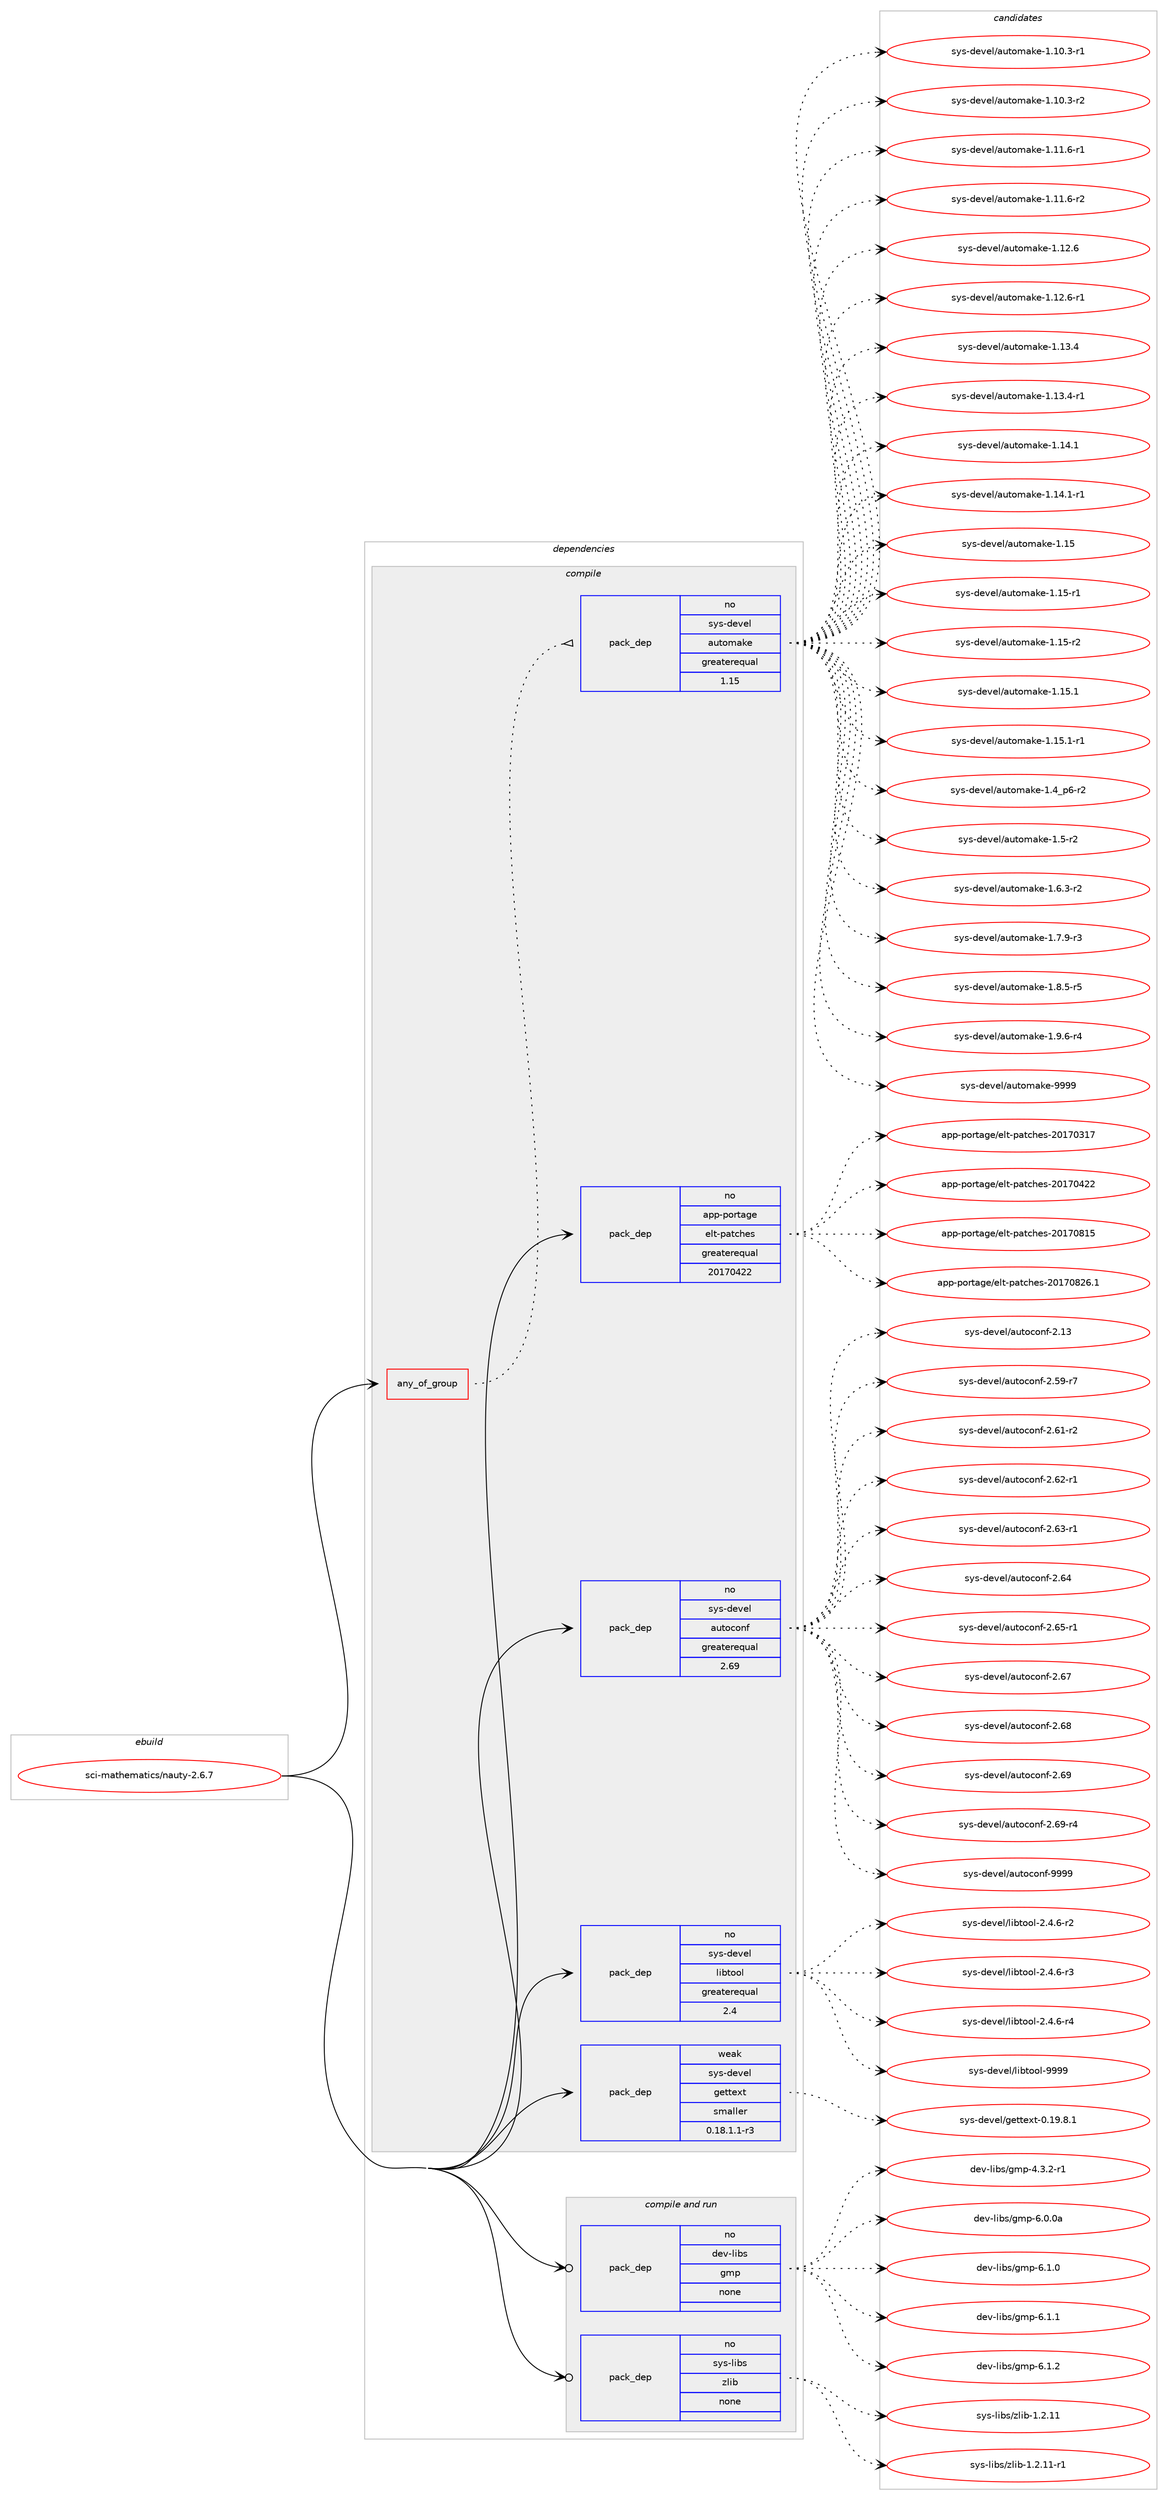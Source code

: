 digraph prolog {

# *************
# Graph options
# *************

newrank=true;
concentrate=true;
compound=true;
graph [rankdir=LR,fontname=Helvetica,fontsize=10,ranksep=1.5];#, ranksep=2.5, nodesep=0.2];
edge  [arrowhead=vee];
node  [fontname=Helvetica,fontsize=10];

# **********
# The ebuild
# **********

subgraph cluster_leftcol {
color=gray;
rank=same;
label=<<i>ebuild</i>>;
id [label="sci-mathematics/nauty-2.6.7", color=red, width=4, href="../sci-mathematics/nauty-2.6.7.svg"];
}

# ****************
# The dependencies
# ****************

subgraph cluster_midcol {
color=gray;
label=<<i>dependencies</i>>;
subgraph cluster_compile {
fillcolor="#eeeeee";
style=filled;
label=<<i>compile</i>>;
subgraph any7735 {
dependency455747 [label=<<TABLE BORDER="0" CELLBORDER="1" CELLSPACING="0" CELLPADDING="4"><TR><TD CELLPADDING="10">any_of_group</TD></TR></TABLE>>, shape=none, color=red];subgraph pack336233 {
dependency455748 [label=<<TABLE BORDER="0" CELLBORDER="1" CELLSPACING="0" CELLPADDING="4" WIDTH="220"><TR><TD ROWSPAN="6" CELLPADDING="30">pack_dep</TD></TR><TR><TD WIDTH="110">no</TD></TR><TR><TD>sys-devel</TD></TR><TR><TD>automake</TD></TR><TR><TD>greaterequal</TD></TR><TR><TD>1.15</TD></TR></TABLE>>, shape=none, color=blue];
}
dependency455747:e -> dependency455748:w [weight=20,style="dotted",arrowhead="oinv"];
}
id:e -> dependency455747:w [weight=20,style="solid",arrowhead="vee"];
subgraph pack336234 {
dependency455749 [label=<<TABLE BORDER="0" CELLBORDER="1" CELLSPACING="0" CELLPADDING="4" WIDTH="220"><TR><TD ROWSPAN="6" CELLPADDING="30">pack_dep</TD></TR><TR><TD WIDTH="110">no</TD></TR><TR><TD>app-portage</TD></TR><TR><TD>elt-patches</TD></TR><TR><TD>greaterequal</TD></TR><TR><TD>20170422</TD></TR></TABLE>>, shape=none, color=blue];
}
id:e -> dependency455749:w [weight=20,style="solid",arrowhead="vee"];
subgraph pack336235 {
dependency455750 [label=<<TABLE BORDER="0" CELLBORDER="1" CELLSPACING="0" CELLPADDING="4" WIDTH="220"><TR><TD ROWSPAN="6" CELLPADDING="30">pack_dep</TD></TR><TR><TD WIDTH="110">no</TD></TR><TR><TD>sys-devel</TD></TR><TR><TD>autoconf</TD></TR><TR><TD>greaterequal</TD></TR><TR><TD>2.69</TD></TR></TABLE>>, shape=none, color=blue];
}
id:e -> dependency455750:w [weight=20,style="solid",arrowhead="vee"];
subgraph pack336236 {
dependency455751 [label=<<TABLE BORDER="0" CELLBORDER="1" CELLSPACING="0" CELLPADDING="4" WIDTH="220"><TR><TD ROWSPAN="6" CELLPADDING="30">pack_dep</TD></TR><TR><TD WIDTH="110">no</TD></TR><TR><TD>sys-devel</TD></TR><TR><TD>libtool</TD></TR><TR><TD>greaterequal</TD></TR><TR><TD>2.4</TD></TR></TABLE>>, shape=none, color=blue];
}
id:e -> dependency455751:w [weight=20,style="solid",arrowhead="vee"];
subgraph pack336237 {
dependency455752 [label=<<TABLE BORDER="0" CELLBORDER="1" CELLSPACING="0" CELLPADDING="4" WIDTH="220"><TR><TD ROWSPAN="6" CELLPADDING="30">pack_dep</TD></TR><TR><TD WIDTH="110">weak</TD></TR><TR><TD>sys-devel</TD></TR><TR><TD>gettext</TD></TR><TR><TD>smaller</TD></TR><TR><TD>0.18.1.1-r3</TD></TR></TABLE>>, shape=none, color=blue];
}
id:e -> dependency455752:w [weight=20,style="solid",arrowhead="vee"];
}
subgraph cluster_compileandrun {
fillcolor="#eeeeee";
style=filled;
label=<<i>compile and run</i>>;
subgraph pack336238 {
dependency455753 [label=<<TABLE BORDER="0" CELLBORDER="1" CELLSPACING="0" CELLPADDING="4" WIDTH="220"><TR><TD ROWSPAN="6" CELLPADDING="30">pack_dep</TD></TR><TR><TD WIDTH="110">no</TD></TR><TR><TD>dev-libs</TD></TR><TR><TD>gmp</TD></TR><TR><TD>none</TD></TR><TR><TD></TD></TR></TABLE>>, shape=none, color=blue];
}
id:e -> dependency455753:w [weight=20,style="solid",arrowhead="odotvee"];
subgraph pack336239 {
dependency455754 [label=<<TABLE BORDER="0" CELLBORDER="1" CELLSPACING="0" CELLPADDING="4" WIDTH="220"><TR><TD ROWSPAN="6" CELLPADDING="30">pack_dep</TD></TR><TR><TD WIDTH="110">no</TD></TR><TR><TD>sys-libs</TD></TR><TR><TD>zlib</TD></TR><TR><TD>none</TD></TR><TR><TD></TD></TR></TABLE>>, shape=none, color=blue];
}
id:e -> dependency455754:w [weight=20,style="solid",arrowhead="odotvee"];
}
subgraph cluster_run {
fillcolor="#eeeeee";
style=filled;
label=<<i>run</i>>;
}
}

# **************
# The candidates
# **************

subgraph cluster_choices {
rank=same;
color=gray;
label=<<i>candidates</i>>;

subgraph choice336233 {
color=black;
nodesep=1;
choice11512111545100101118101108479711711611110997107101454946494846514511449 [label="sys-devel/automake-1.10.3-r1", color=red, width=4,href="../sys-devel/automake-1.10.3-r1.svg"];
choice11512111545100101118101108479711711611110997107101454946494846514511450 [label="sys-devel/automake-1.10.3-r2", color=red, width=4,href="../sys-devel/automake-1.10.3-r2.svg"];
choice11512111545100101118101108479711711611110997107101454946494946544511449 [label="sys-devel/automake-1.11.6-r1", color=red, width=4,href="../sys-devel/automake-1.11.6-r1.svg"];
choice11512111545100101118101108479711711611110997107101454946494946544511450 [label="sys-devel/automake-1.11.6-r2", color=red, width=4,href="../sys-devel/automake-1.11.6-r2.svg"];
choice1151211154510010111810110847971171161111099710710145494649504654 [label="sys-devel/automake-1.12.6", color=red, width=4,href="../sys-devel/automake-1.12.6.svg"];
choice11512111545100101118101108479711711611110997107101454946495046544511449 [label="sys-devel/automake-1.12.6-r1", color=red, width=4,href="../sys-devel/automake-1.12.6-r1.svg"];
choice1151211154510010111810110847971171161111099710710145494649514652 [label="sys-devel/automake-1.13.4", color=red, width=4,href="../sys-devel/automake-1.13.4.svg"];
choice11512111545100101118101108479711711611110997107101454946495146524511449 [label="sys-devel/automake-1.13.4-r1", color=red, width=4,href="../sys-devel/automake-1.13.4-r1.svg"];
choice1151211154510010111810110847971171161111099710710145494649524649 [label="sys-devel/automake-1.14.1", color=red, width=4,href="../sys-devel/automake-1.14.1.svg"];
choice11512111545100101118101108479711711611110997107101454946495246494511449 [label="sys-devel/automake-1.14.1-r1", color=red, width=4,href="../sys-devel/automake-1.14.1-r1.svg"];
choice115121115451001011181011084797117116111109971071014549464953 [label="sys-devel/automake-1.15", color=red, width=4,href="../sys-devel/automake-1.15.svg"];
choice1151211154510010111810110847971171161111099710710145494649534511449 [label="sys-devel/automake-1.15-r1", color=red, width=4,href="../sys-devel/automake-1.15-r1.svg"];
choice1151211154510010111810110847971171161111099710710145494649534511450 [label="sys-devel/automake-1.15-r2", color=red, width=4,href="../sys-devel/automake-1.15-r2.svg"];
choice1151211154510010111810110847971171161111099710710145494649534649 [label="sys-devel/automake-1.15.1", color=red, width=4,href="../sys-devel/automake-1.15.1.svg"];
choice11512111545100101118101108479711711611110997107101454946495346494511449 [label="sys-devel/automake-1.15.1-r1", color=red, width=4,href="../sys-devel/automake-1.15.1-r1.svg"];
choice115121115451001011181011084797117116111109971071014549465295112544511450 [label="sys-devel/automake-1.4_p6-r2", color=red, width=4,href="../sys-devel/automake-1.4_p6-r2.svg"];
choice11512111545100101118101108479711711611110997107101454946534511450 [label="sys-devel/automake-1.5-r2", color=red, width=4,href="../sys-devel/automake-1.5-r2.svg"];
choice115121115451001011181011084797117116111109971071014549465446514511450 [label="sys-devel/automake-1.6.3-r2", color=red, width=4,href="../sys-devel/automake-1.6.3-r2.svg"];
choice115121115451001011181011084797117116111109971071014549465546574511451 [label="sys-devel/automake-1.7.9-r3", color=red, width=4,href="../sys-devel/automake-1.7.9-r3.svg"];
choice115121115451001011181011084797117116111109971071014549465646534511453 [label="sys-devel/automake-1.8.5-r5", color=red, width=4,href="../sys-devel/automake-1.8.5-r5.svg"];
choice115121115451001011181011084797117116111109971071014549465746544511452 [label="sys-devel/automake-1.9.6-r4", color=red, width=4,href="../sys-devel/automake-1.9.6-r4.svg"];
choice115121115451001011181011084797117116111109971071014557575757 [label="sys-devel/automake-9999", color=red, width=4,href="../sys-devel/automake-9999.svg"];
dependency455748:e -> choice11512111545100101118101108479711711611110997107101454946494846514511449:w [style=dotted,weight="100"];
dependency455748:e -> choice11512111545100101118101108479711711611110997107101454946494846514511450:w [style=dotted,weight="100"];
dependency455748:e -> choice11512111545100101118101108479711711611110997107101454946494946544511449:w [style=dotted,weight="100"];
dependency455748:e -> choice11512111545100101118101108479711711611110997107101454946494946544511450:w [style=dotted,weight="100"];
dependency455748:e -> choice1151211154510010111810110847971171161111099710710145494649504654:w [style=dotted,weight="100"];
dependency455748:e -> choice11512111545100101118101108479711711611110997107101454946495046544511449:w [style=dotted,weight="100"];
dependency455748:e -> choice1151211154510010111810110847971171161111099710710145494649514652:w [style=dotted,weight="100"];
dependency455748:e -> choice11512111545100101118101108479711711611110997107101454946495146524511449:w [style=dotted,weight="100"];
dependency455748:e -> choice1151211154510010111810110847971171161111099710710145494649524649:w [style=dotted,weight="100"];
dependency455748:e -> choice11512111545100101118101108479711711611110997107101454946495246494511449:w [style=dotted,weight="100"];
dependency455748:e -> choice115121115451001011181011084797117116111109971071014549464953:w [style=dotted,weight="100"];
dependency455748:e -> choice1151211154510010111810110847971171161111099710710145494649534511449:w [style=dotted,weight="100"];
dependency455748:e -> choice1151211154510010111810110847971171161111099710710145494649534511450:w [style=dotted,weight="100"];
dependency455748:e -> choice1151211154510010111810110847971171161111099710710145494649534649:w [style=dotted,weight="100"];
dependency455748:e -> choice11512111545100101118101108479711711611110997107101454946495346494511449:w [style=dotted,weight="100"];
dependency455748:e -> choice115121115451001011181011084797117116111109971071014549465295112544511450:w [style=dotted,weight="100"];
dependency455748:e -> choice11512111545100101118101108479711711611110997107101454946534511450:w [style=dotted,weight="100"];
dependency455748:e -> choice115121115451001011181011084797117116111109971071014549465446514511450:w [style=dotted,weight="100"];
dependency455748:e -> choice115121115451001011181011084797117116111109971071014549465546574511451:w [style=dotted,weight="100"];
dependency455748:e -> choice115121115451001011181011084797117116111109971071014549465646534511453:w [style=dotted,weight="100"];
dependency455748:e -> choice115121115451001011181011084797117116111109971071014549465746544511452:w [style=dotted,weight="100"];
dependency455748:e -> choice115121115451001011181011084797117116111109971071014557575757:w [style=dotted,weight="100"];
}
subgraph choice336234 {
color=black;
nodesep=1;
choice97112112451121111141169710310147101108116451129711699104101115455048495548514955 [label="app-portage/elt-patches-20170317", color=red, width=4,href="../app-portage/elt-patches-20170317.svg"];
choice97112112451121111141169710310147101108116451129711699104101115455048495548525050 [label="app-portage/elt-patches-20170422", color=red, width=4,href="../app-portage/elt-patches-20170422.svg"];
choice97112112451121111141169710310147101108116451129711699104101115455048495548564953 [label="app-portage/elt-patches-20170815", color=red, width=4,href="../app-portage/elt-patches-20170815.svg"];
choice971121124511211111411697103101471011081164511297116991041011154550484955485650544649 [label="app-portage/elt-patches-20170826.1", color=red, width=4,href="../app-portage/elt-patches-20170826.1.svg"];
dependency455749:e -> choice97112112451121111141169710310147101108116451129711699104101115455048495548514955:w [style=dotted,weight="100"];
dependency455749:e -> choice97112112451121111141169710310147101108116451129711699104101115455048495548525050:w [style=dotted,weight="100"];
dependency455749:e -> choice97112112451121111141169710310147101108116451129711699104101115455048495548564953:w [style=dotted,weight="100"];
dependency455749:e -> choice971121124511211111411697103101471011081164511297116991041011154550484955485650544649:w [style=dotted,weight="100"];
}
subgraph choice336235 {
color=black;
nodesep=1;
choice115121115451001011181011084797117116111991111101024550464951 [label="sys-devel/autoconf-2.13", color=red, width=4,href="../sys-devel/autoconf-2.13.svg"];
choice1151211154510010111810110847971171161119911111010245504653574511455 [label="sys-devel/autoconf-2.59-r7", color=red, width=4,href="../sys-devel/autoconf-2.59-r7.svg"];
choice1151211154510010111810110847971171161119911111010245504654494511450 [label="sys-devel/autoconf-2.61-r2", color=red, width=4,href="../sys-devel/autoconf-2.61-r2.svg"];
choice1151211154510010111810110847971171161119911111010245504654504511449 [label="sys-devel/autoconf-2.62-r1", color=red, width=4,href="../sys-devel/autoconf-2.62-r1.svg"];
choice1151211154510010111810110847971171161119911111010245504654514511449 [label="sys-devel/autoconf-2.63-r1", color=red, width=4,href="../sys-devel/autoconf-2.63-r1.svg"];
choice115121115451001011181011084797117116111991111101024550465452 [label="sys-devel/autoconf-2.64", color=red, width=4,href="../sys-devel/autoconf-2.64.svg"];
choice1151211154510010111810110847971171161119911111010245504654534511449 [label="sys-devel/autoconf-2.65-r1", color=red, width=4,href="../sys-devel/autoconf-2.65-r1.svg"];
choice115121115451001011181011084797117116111991111101024550465455 [label="sys-devel/autoconf-2.67", color=red, width=4,href="../sys-devel/autoconf-2.67.svg"];
choice115121115451001011181011084797117116111991111101024550465456 [label="sys-devel/autoconf-2.68", color=red, width=4,href="../sys-devel/autoconf-2.68.svg"];
choice115121115451001011181011084797117116111991111101024550465457 [label="sys-devel/autoconf-2.69", color=red, width=4,href="../sys-devel/autoconf-2.69.svg"];
choice1151211154510010111810110847971171161119911111010245504654574511452 [label="sys-devel/autoconf-2.69-r4", color=red, width=4,href="../sys-devel/autoconf-2.69-r4.svg"];
choice115121115451001011181011084797117116111991111101024557575757 [label="sys-devel/autoconf-9999", color=red, width=4,href="../sys-devel/autoconf-9999.svg"];
dependency455750:e -> choice115121115451001011181011084797117116111991111101024550464951:w [style=dotted,weight="100"];
dependency455750:e -> choice1151211154510010111810110847971171161119911111010245504653574511455:w [style=dotted,weight="100"];
dependency455750:e -> choice1151211154510010111810110847971171161119911111010245504654494511450:w [style=dotted,weight="100"];
dependency455750:e -> choice1151211154510010111810110847971171161119911111010245504654504511449:w [style=dotted,weight="100"];
dependency455750:e -> choice1151211154510010111810110847971171161119911111010245504654514511449:w [style=dotted,weight="100"];
dependency455750:e -> choice115121115451001011181011084797117116111991111101024550465452:w [style=dotted,weight="100"];
dependency455750:e -> choice1151211154510010111810110847971171161119911111010245504654534511449:w [style=dotted,weight="100"];
dependency455750:e -> choice115121115451001011181011084797117116111991111101024550465455:w [style=dotted,weight="100"];
dependency455750:e -> choice115121115451001011181011084797117116111991111101024550465456:w [style=dotted,weight="100"];
dependency455750:e -> choice115121115451001011181011084797117116111991111101024550465457:w [style=dotted,weight="100"];
dependency455750:e -> choice1151211154510010111810110847971171161119911111010245504654574511452:w [style=dotted,weight="100"];
dependency455750:e -> choice115121115451001011181011084797117116111991111101024557575757:w [style=dotted,weight="100"];
}
subgraph choice336236 {
color=black;
nodesep=1;
choice1151211154510010111810110847108105981161111111084550465246544511450 [label="sys-devel/libtool-2.4.6-r2", color=red, width=4,href="../sys-devel/libtool-2.4.6-r2.svg"];
choice1151211154510010111810110847108105981161111111084550465246544511451 [label="sys-devel/libtool-2.4.6-r3", color=red, width=4,href="../sys-devel/libtool-2.4.6-r3.svg"];
choice1151211154510010111810110847108105981161111111084550465246544511452 [label="sys-devel/libtool-2.4.6-r4", color=red, width=4,href="../sys-devel/libtool-2.4.6-r4.svg"];
choice1151211154510010111810110847108105981161111111084557575757 [label="sys-devel/libtool-9999", color=red, width=4,href="../sys-devel/libtool-9999.svg"];
dependency455751:e -> choice1151211154510010111810110847108105981161111111084550465246544511450:w [style=dotted,weight="100"];
dependency455751:e -> choice1151211154510010111810110847108105981161111111084550465246544511451:w [style=dotted,weight="100"];
dependency455751:e -> choice1151211154510010111810110847108105981161111111084550465246544511452:w [style=dotted,weight="100"];
dependency455751:e -> choice1151211154510010111810110847108105981161111111084557575757:w [style=dotted,weight="100"];
}
subgraph choice336237 {
color=black;
nodesep=1;
choice1151211154510010111810110847103101116116101120116454846495746564649 [label="sys-devel/gettext-0.19.8.1", color=red, width=4,href="../sys-devel/gettext-0.19.8.1.svg"];
dependency455752:e -> choice1151211154510010111810110847103101116116101120116454846495746564649:w [style=dotted,weight="100"];
}
subgraph choice336238 {
color=black;
nodesep=1;
choice1001011184510810598115471031091124552465146504511449 [label="dev-libs/gmp-4.3.2-r1", color=red, width=4,href="../dev-libs/gmp-4.3.2-r1.svg"];
choice10010111845108105981154710310911245544648464897 [label="dev-libs/gmp-6.0.0a", color=red, width=4,href="../dev-libs/gmp-6.0.0a.svg"];
choice100101118451081059811547103109112455446494648 [label="dev-libs/gmp-6.1.0", color=red, width=4,href="../dev-libs/gmp-6.1.0.svg"];
choice100101118451081059811547103109112455446494649 [label="dev-libs/gmp-6.1.1", color=red, width=4,href="../dev-libs/gmp-6.1.1.svg"];
choice100101118451081059811547103109112455446494650 [label="dev-libs/gmp-6.1.2", color=red, width=4,href="../dev-libs/gmp-6.1.2.svg"];
dependency455753:e -> choice1001011184510810598115471031091124552465146504511449:w [style=dotted,weight="100"];
dependency455753:e -> choice10010111845108105981154710310911245544648464897:w [style=dotted,weight="100"];
dependency455753:e -> choice100101118451081059811547103109112455446494648:w [style=dotted,weight="100"];
dependency455753:e -> choice100101118451081059811547103109112455446494649:w [style=dotted,weight="100"];
dependency455753:e -> choice100101118451081059811547103109112455446494650:w [style=dotted,weight="100"];
}
subgraph choice336239 {
color=black;
nodesep=1;
choice1151211154510810598115471221081059845494650464949 [label="sys-libs/zlib-1.2.11", color=red, width=4,href="../sys-libs/zlib-1.2.11.svg"];
choice11512111545108105981154712210810598454946504649494511449 [label="sys-libs/zlib-1.2.11-r1", color=red, width=4,href="../sys-libs/zlib-1.2.11-r1.svg"];
dependency455754:e -> choice1151211154510810598115471221081059845494650464949:w [style=dotted,weight="100"];
dependency455754:e -> choice11512111545108105981154712210810598454946504649494511449:w [style=dotted,weight="100"];
}
}

}
